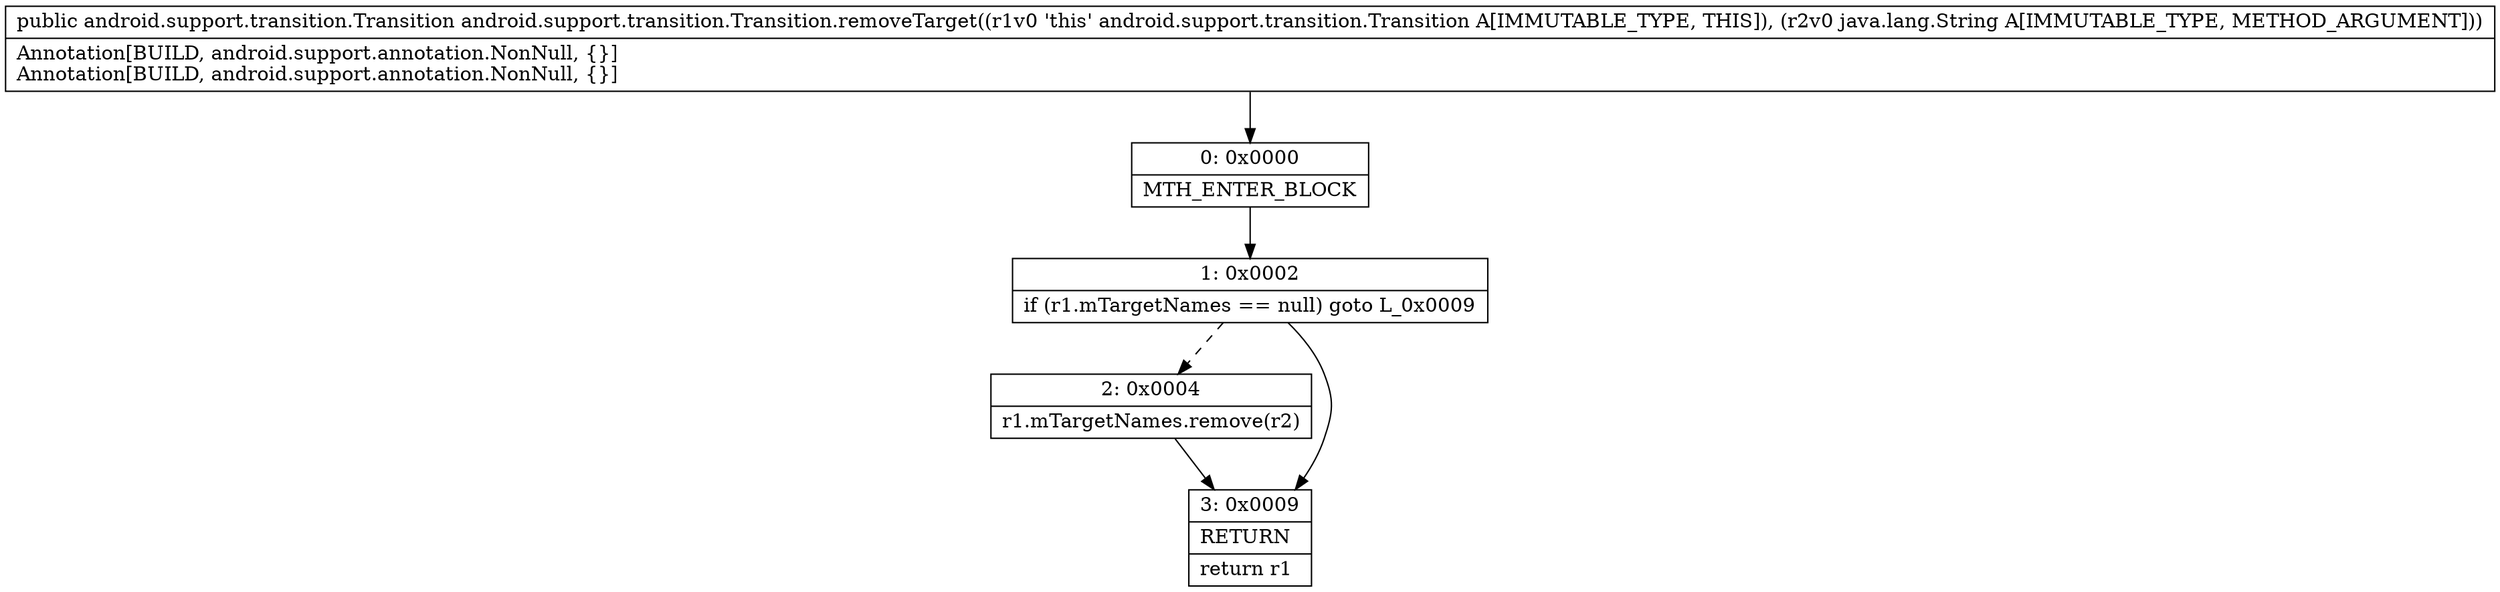 digraph "CFG forandroid.support.transition.Transition.removeTarget(Ljava\/lang\/String;)Landroid\/support\/transition\/Transition;" {
Node_0 [shape=record,label="{0\:\ 0x0000|MTH_ENTER_BLOCK\l}"];
Node_1 [shape=record,label="{1\:\ 0x0002|if (r1.mTargetNames == null) goto L_0x0009\l}"];
Node_2 [shape=record,label="{2\:\ 0x0004|r1.mTargetNames.remove(r2)\l}"];
Node_3 [shape=record,label="{3\:\ 0x0009|RETURN\l|return r1\l}"];
MethodNode[shape=record,label="{public android.support.transition.Transition android.support.transition.Transition.removeTarget((r1v0 'this' android.support.transition.Transition A[IMMUTABLE_TYPE, THIS]), (r2v0 java.lang.String A[IMMUTABLE_TYPE, METHOD_ARGUMENT]))  | Annotation[BUILD, android.support.annotation.NonNull, \{\}]\lAnnotation[BUILD, android.support.annotation.NonNull, \{\}]\l}"];
MethodNode -> Node_0;
Node_0 -> Node_1;
Node_1 -> Node_2[style=dashed];
Node_1 -> Node_3;
Node_2 -> Node_3;
}

